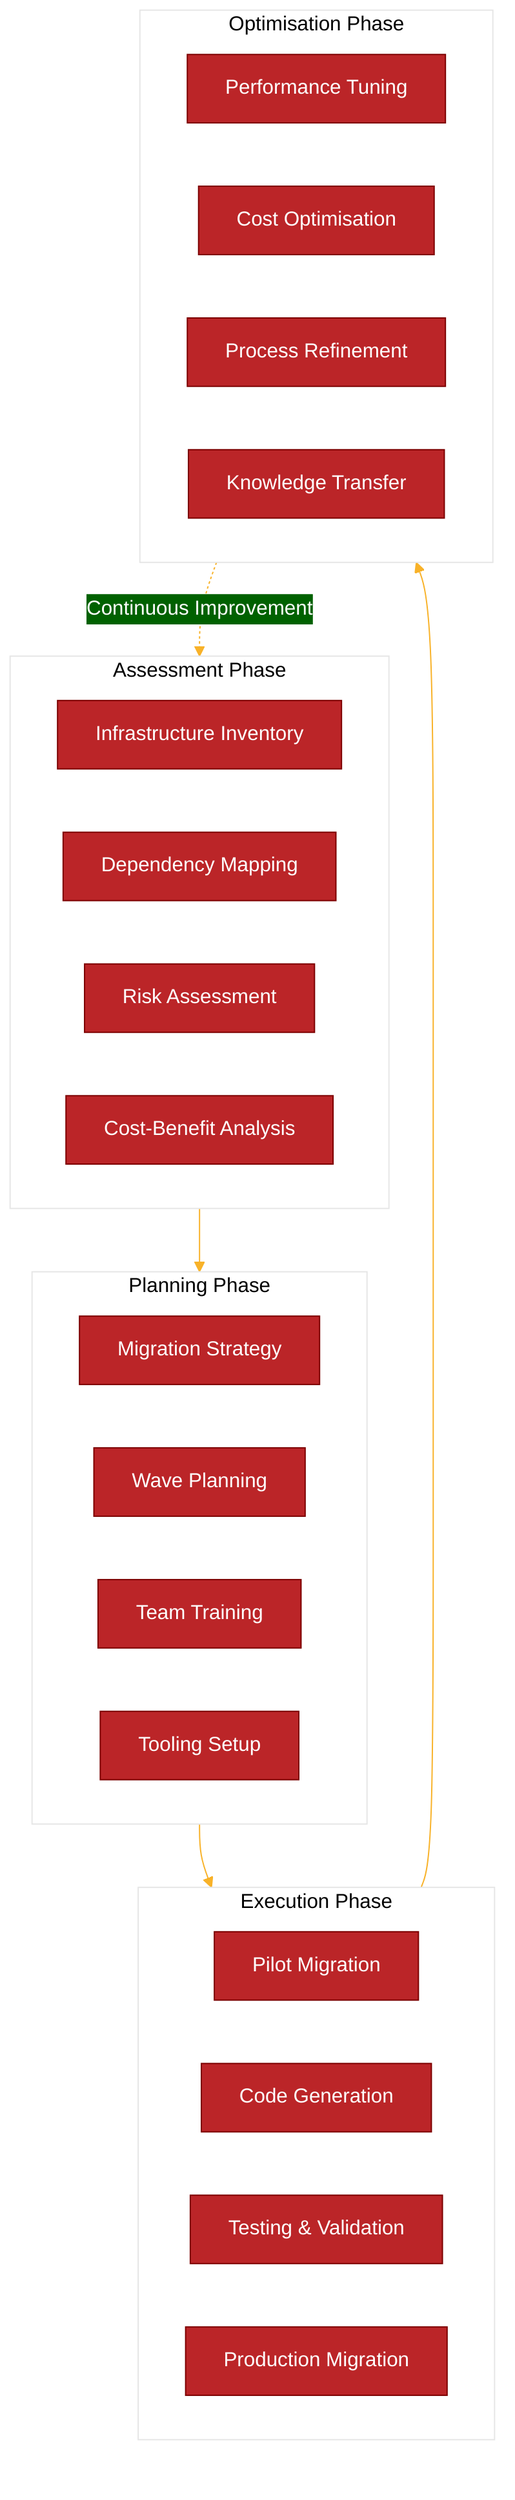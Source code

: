---
config:
  theme: 'base'
  themeVariables:
    primaryColor: '#BB2528'
    primaryTextColor: '#fff'
    primaryBorderColor: '#7C0000'
    lineColor: '#F8B229'
    secondaryColor: '#006100'
    tertiaryColor: '#fff'
---
graph TB
    subgraph Assessment["Assessment Phase"]
        A1[Infrastructure Inventory]
        A2[Dependency Mapping]
        A3[Risk Assessment]
        A4[Cost-Benefit Analysis]
    end
    
    subgraph Planning["Planning Phase"]
        P1[Migration Strategy]
        P2[Wave Planning]
        P3[Team Training]
        P4[Tooling Setup]
    end
    
    subgraph Execution["Execution Phase"]
        E1[Pilot Migration]
        E2[Code Generation]
        E3[Testing & Validation]
        E4[Production Migration]
    end
    
    subgraph Optimisation["Optimisation Phase"]
        O1[Performance Tuning]
        O2[Cost Optimisation]
        O3[Process Refinement]
        O4[Knowledge Transfer]
    end
    
    Assessment --> Planning
    Planning --> Execution
    Execution --> Optimisation
    Optimisation -.Continuous Improvement.-> Assessment